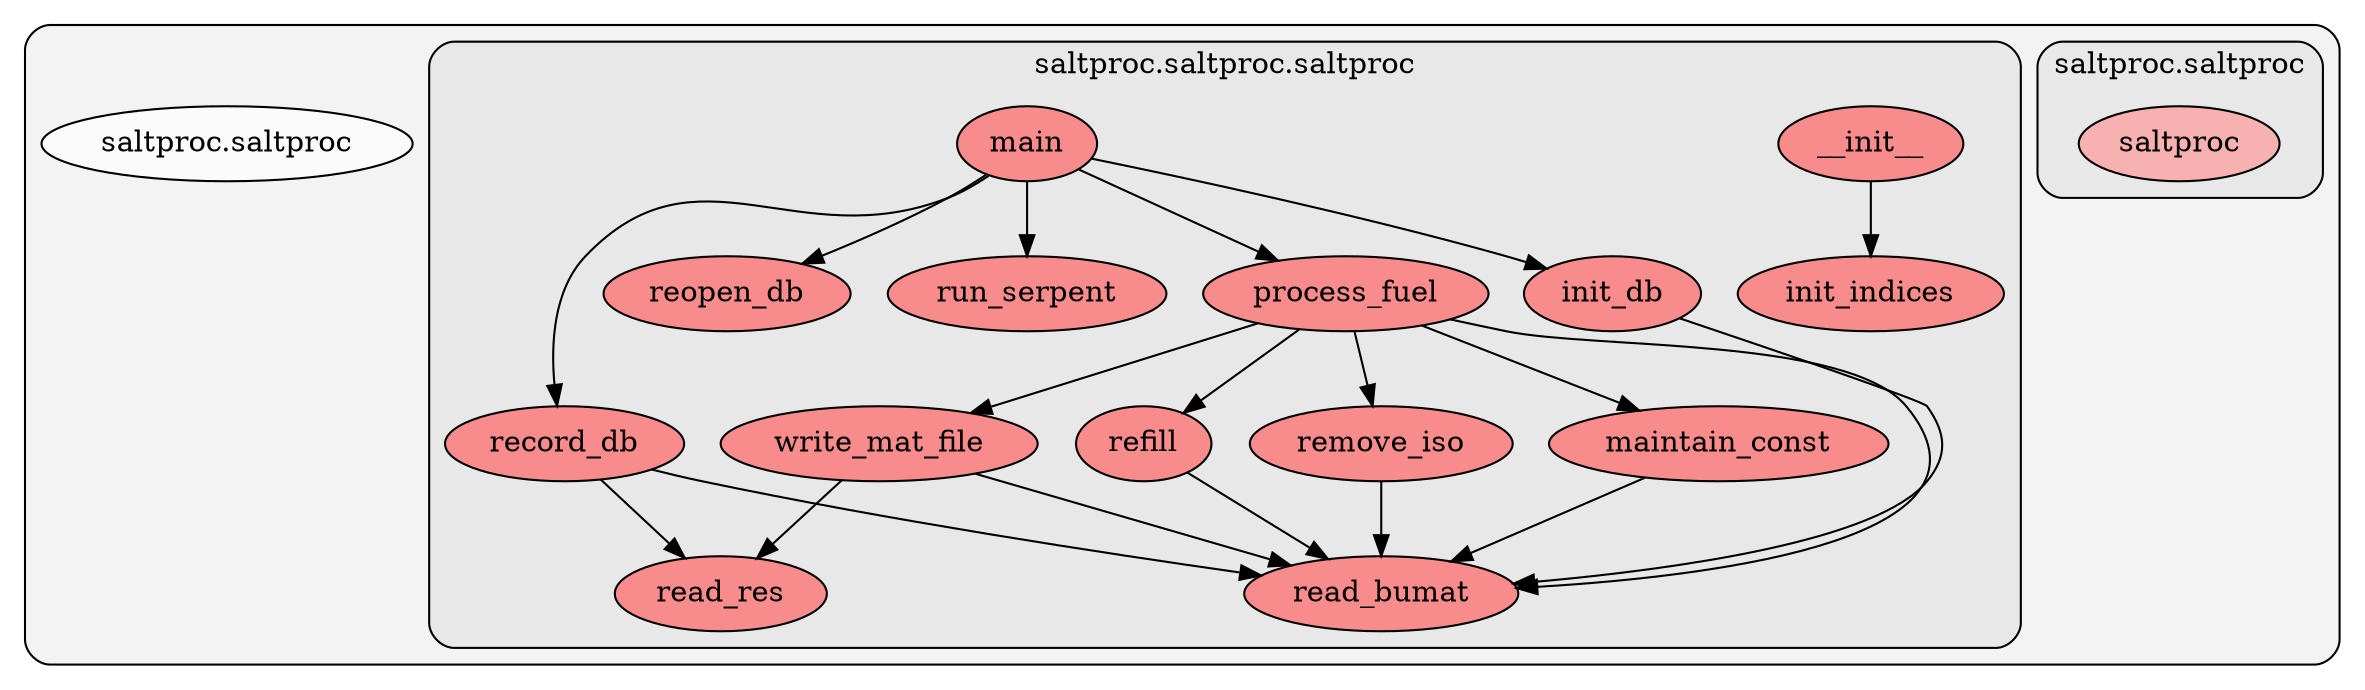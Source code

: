 digraph G {
    graph [rankdir=TB, clusterrank="local"];
    subgraph cluster_G {

        graph [style="filled,rounded", fillcolor="#80808018", label=""];
        saltproc__saltproc [label="saltproc.saltproc", style="filled", fillcolor="#ffffffb2", fontcolor="#000000", group="0"];
        subgraph cluster_saltproc__saltproc {

            graph [style="filled,rounded", fillcolor="#80808018", label="saltproc.saltproc"];
            saltproc__saltproc__saltproc [label="saltproc", style="filled", fillcolor="#ff9999b2", fontcolor="#000000", group="0"];
        }
        subgraph cluster_saltproc__saltproc__saltproc {

            graph [style="filled,rounded", fillcolor="#80808018", label="saltproc.saltproc.saltproc"];
            saltproc__saltproc__saltproc____init__ [label="__init__", style="filled", fillcolor="#ff6565b2", fontcolor="#000000", group="0"];
            saltproc__saltproc__saltproc__init_db [label="init_db", style="filled", fillcolor="#ff6565b2", fontcolor="#000000", group="0"];
            saltproc__saltproc__saltproc__init_indices [label="init_indices", style="filled", fillcolor="#ff6565b2", fontcolor="#000000", group="0"];
            saltproc__saltproc__saltproc__main [label="main", style="filled", fillcolor="#ff6565b2", fontcolor="#000000", group="0"];
            saltproc__saltproc__saltproc__maintain_const [label="maintain_const", style="filled", fillcolor="#ff6565b2", fontcolor="#000000", group="0"];
            saltproc__saltproc__saltproc__process_fuel [label="process_fuel", style="filled", fillcolor="#ff6565b2", fontcolor="#000000", group="0"];
            saltproc__saltproc__saltproc__read_bumat [label="read_bumat", style="filled", fillcolor="#ff6565b2", fontcolor="#000000", group="0"];
            saltproc__saltproc__saltproc__read_res [label="read_res", style="filled", fillcolor="#ff6565b2", fontcolor="#000000", group="0"];
            saltproc__saltproc__saltproc__record_db [label="record_db", style="filled", fillcolor="#ff6565b2", fontcolor="#000000", group="0"];
            saltproc__saltproc__saltproc__refill [label="refill", style="filled", fillcolor="#ff6565b2", fontcolor="#000000", group="0"];
            saltproc__saltproc__saltproc__remove_iso [label="remove_iso", style="filled", fillcolor="#ff6565b2", fontcolor="#000000", group="0"];
            saltproc__saltproc__saltproc__reopen_db [label="reopen_db", style="filled", fillcolor="#ff6565b2", fontcolor="#000000", group="0"];
            saltproc__saltproc__saltproc__run_serpent [label="run_serpent", style="filled", fillcolor="#ff6565b2", fontcolor="#000000", group="0"];
            saltproc__saltproc__saltproc__write_mat_file [label="write_mat_file", style="filled", fillcolor="#ff6565b2", fontcolor="#000000", group="0"];
        }
    }
        saltproc__saltproc__saltproc____init__ -> saltproc__saltproc__saltproc__init_indices [style="solid",  color="#000000"];
        saltproc__saltproc__saltproc__init_db -> saltproc__saltproc__saltproc__read_bumat [style="solid",  color="#000000"];
        saltproc__saltproc__saltproc__write_mat_file -> saltproc__saltproc__saltproc__read_res [style="solid",  color="#000000"];
        saltproc__saltproc__saltproc__write_mat_file -> saltproc__saltproc__saltproc__read_bumat [style="solid",  color="#000000"];
        saltproc__saltproc__saltproc__process_fuel -> saltproc__saltproc__saltproc__remove_iso [style="solid",  color="#000000"];
        saltproc__saltproc__saltproc__process_fuel -> saltproc__saltproc__saltproc__refill [style="solid",  color="#000000"];
        saltproc__saltproc__saltproc__process_fuel -> saltproc__saltproc__saltproc__maintain_const [style="solid",  color="#000000"];
        saltproc__saltproc__saltproc__process_fuel -> saltproc__saltproc__saltproc__write_mat_file [style="solid",  color="#000000"];
        saltproc__saltproc__saltproc__process_fuel -> saltproc__saltproc__saltproc__read_bumat [style="solid",  color="#000000"];
        saltproc__saltproc__saltproc__record_db -> saltproc__saltproc__saltproc__read_res [style="solid",  color="#000000"];
        saltproc__saltproc__saltproc__record_db -> saltproc__saltproc__saltproc__read_bumat [style="solid",  color="#000000"];
        saltproc__saltproc__saltproc__remove_iso -> saltproc__saltproc__saltproc__read_bumat [style="solid",  color="#000000"];
        saltproc__saltproc__saltproc__refill -> saltproc__saltproc__saltproc__read_bumat [style="solid",  color="#000000"];
        saltproc__saltproc__saltproc__maintain_const -> saltproc__saltproc__saltproc__read_bumat [style="solid",  color="#000000"];
        saltproc__saltproc__saltproc__main -> saltproc__saltproc__saltproc__run_serpent [style="solid",  color="#000000"];
        saltproc__saltproc__saltproc__main -> saltproc__saltproc__saltproc__init_db [style="solid",  color="#000000"];
        saltproc__saltproc__saltproc__main -> saltproc__saltproc__saltproc__reopen_db [style="solid",  color="#000000"];
        saltproc__saltproc__saltproc__main -> saltproc__saltproc__saltproc__process_fuel [style="solid",  color="#000000"];
        saltproc__saltproc__saltproc__main -> saltproc__saltproc__saltproc__record_db [style="solid",  color="#000000"];
    }
